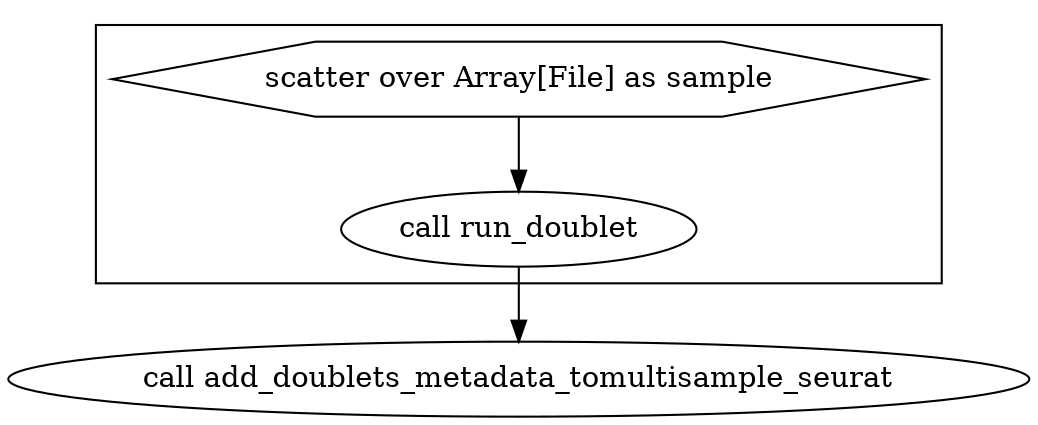 digraph scatter_doublet {
  #rankdir=LR;
  compound=true;

  # Links
  SCATTER_0_VARIABLE_sample -> CALL_run_doublet
  CALL_run_doublet -> CALL_add_doublets_metadata_tomultisample_seurat

  # Nodes
  subgraph cluster_0 {
    style="filled,solid";
    fillcolor=white;
    CALL_run_doublet [label="call run_doublet"]
    SCATTER_0_VARIABLE_sample [shape="hexagon" label="scatter over Array[File] as sample"]
  }
  CALL_add_doublets_metadata_tomultisample_seurat [label="call add_doublets_metadata_tomultisample_seurat"]
}
